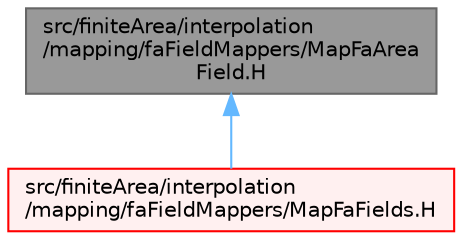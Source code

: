 digraph "src/finiteArea/interpolation/mapping/faFieldMappers/MapFaAreaField.H"
{
 // LATEX_PDF_SIZE
  bgcolor="transparent";
  edge [fontname=Helvetica,fontsize=10,labelfontname=Helvetica,labelfontsize=10];
  node [fontname=Helvetica,fontsize=10,shape=box,height=0.2,width=0.4];
  Node1 [id="Node000001",label="src/finiteArea/interpolation\l/mapping/faFieldMappers/MapFaArea\lField.H",height=0.2,width=0.4,color="gray40", fillcolor="grey60", style="filled", fontcolor="black",tooltip=" "];
  Node1 -> Node2 [id="edge1_Node000001_Node000002",dir="back",color="steelblue1",style="solid",tooltip=" "];
  Node2 [id="Node000002",label="src/finiteArea/interpolation\l/mapping/faFieldMappers/MapFaFields.H",height=0.2,width=0.4,color="red", fillcolor="#FFF0F0", style="filled",URL="$MapFaFields_8H.html",tooltip="Finite area field mapping."];
}
